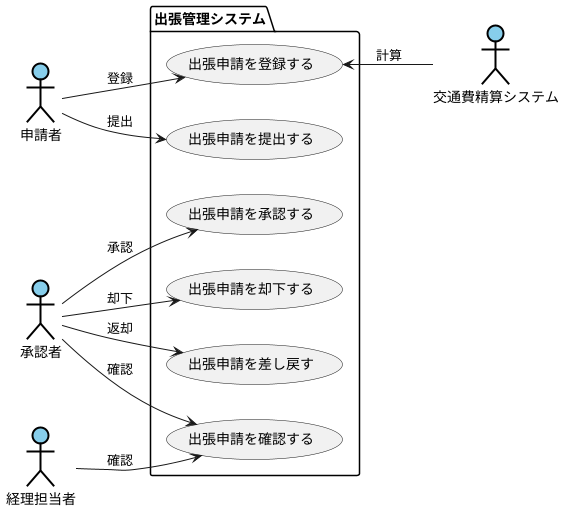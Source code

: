 @startuml 演習2-1
    left to right direction
    actor 申請者 #SkyBlue;line:Black;line.bold;
    actor 承認者 #SkyBlue;line:Black;line.bold;
    actor 経理担当者 #SkyBlue;line:Black;line.bold;
    actor 交通費精算システム #SkyBlue;line:Black;line.bold;
    package 出張管理システム {
        usecase 出張申請を登録する
        usecase 出張申請を提出する
        usecase 出張申請を承認する
        usecase 出張申請を却下する
        usecase 出張申請を差し戻す
        usecase 出張申請を確認する
    }
    申請者 --> 出張申請を登録する : 登録
    申請者 --> 出張申請を提出する : 提出
    承認者 --> 出張申請を承認する : 承認
    承認者 --> 出張申請を却下する : 却下
    承認者 --> 出張申請を差し戻す : 返却
    承認者 --> 出張申請を確認する : 確認
    経理担当者 --> 出張申請を確認する : 確認
    出張申請を登録する <-- 交通費精算システム : 計算
@enduml

